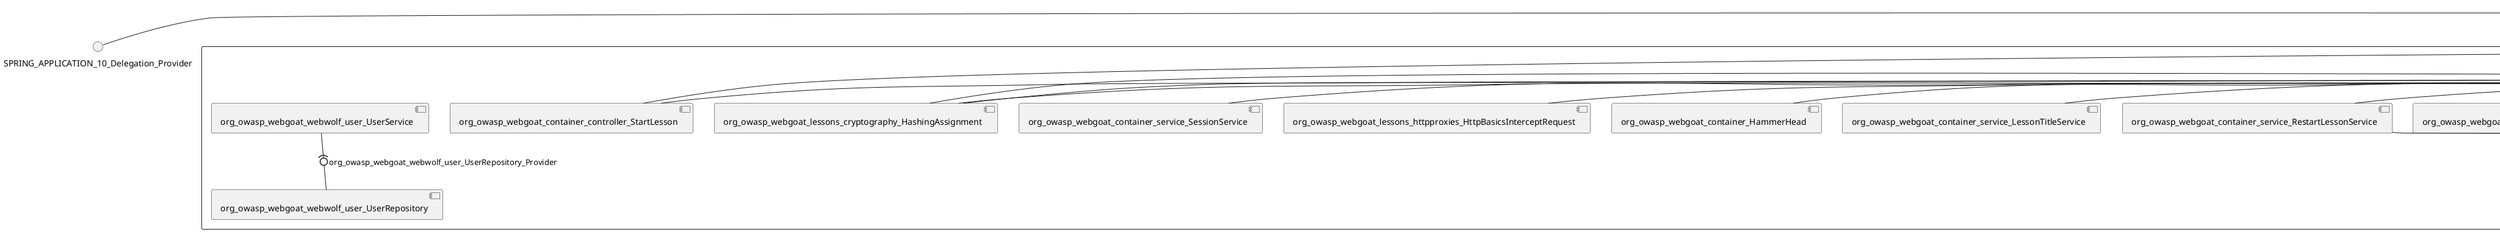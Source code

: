 @startuml
skinparam fixCircleLabelOverlapping true
skinparam componentStyle uml2
() SPRING_APPLICATION_10_Delegation_Provider
() SPRING_APPLICATION_11_Delegation_Provider
() SPRING_APPLICATION_12_Delegation_Provider
() SPRING_APPLICATION_13_Delegation_Provider
() SPRING_APPLICATION_14_Delegation_Provider
() SPRING_APPLICATION_15_Delegation_Provider
() SPRING_APPLICATION_16_Delegation_Provider
() SPRING_APPLICATION_2_Delegation_Provider
() SPRING_APPLICATION_3_Delegation_Provider
() SPRING_APPLICATION_4_Delegation_Provider
() SPRING_APPLICATION_5_Delegation_Provider
() SPRING_APPLICATION_6_Delegation_Provider
() SPRING_APPLICATION_7_Delegation_Provider
() SPRING_APPLICATION_8_Delegation_Provider
() SPRING_APPLICATION_9_Delegation_Provider
() SPRING_APPLICATION_BypassRestrictions_FieldRestrictions_POST_Delegation_Provider
() SPRING_APPLICATION_BypassRestrictions_frontendValidation_POST_Delegation_Provider
() SPRING_APPLICATION_ChromeDevTools_dummy_POST_Delegation_Provider
() SPRING_APPLICATION_ChromeDevTools_network_POST_Delegation_Provider
() SPRING_APPLICATION_CrossSiteScriptingStored_stored_xss_POST_Delegation_Provider
() SPRING_APPLICATION_CrossSiteScriptingStored_stored_xss_follow_up_POST_Delegation_Provider
() SPRING_APPLICATION_CrossSiteScripting_attack1_POST_Delegation_Provider
() SPRING_APPLICATION_CrossSiteScripting_attack3_POST_Delegation_Provider
() SPRING_APPLICATION_CrossSiteScripting_attack4_POST_Delegation_Provider
() SPRING_APPLICATION_CrossSiteScripting_attack5a_GET_Delegation_Provider
() SPRING_APPLICATION_CrossSiteScripting_attack6a_POST_Delegation_Provider
() SPRING_APPLICATION_CrossSiteScripting_dom_follow_up_POST_Delegation_Provider
() SPRING_APPLICATION_CrossSiteScripting_phone_home_xss_POST_Delegation_Provider
() SPRING_APPLICATION_CrossSiteScripting_quiz_GET_POST_Delegation_Provider
() SPRING_APPLICATION_Delegation_Provider
() SPRING_APPLICATION_GET_10_Delegation_Provider
() SPRING_APPLICATION_GET_11_Delegation_Provider
() SPRING_APPLICATION_GET_2_Delegation_Provider
() SPRING_APPLICATION_GET_3_Delegation_Provider
() SPRING_APPLICATION_GET_4_Delegation_Provider
() SPRING_APPLICATION_GET_5_Delegation_Provider
() SPRING_APPLICATION_GET_6_Delegation_Provider
() SPRING_APPLICATION_GET_7_Delegation_Provider
() SPRING_APPLICATION_GET_8_Delegation_Provider
() SPRING_APPLICATION_GET_9_Delegation_Provider
() SPRING_APPLICATION_GET_Delegation_Provider
() SPRING_APPLICATION_HtmlTampering_task_POST_Delegation_Provider
() SPRING_APPLICATION_HttpBasics_attack1_POST_Delegation_Provider
() SPRING_APPLICATION_HttpBasics_attack2_POST_Delegation_Provider
() SPRING_APPLICATION_IDOR_diff_attributes_POST_Delegation_Provider
() SPRING_APPLICATION_IDOR_login_POST_Delegation_Provider
() SPRING_APPLICATION_IDOR_profile_alt_path_POST_Delegation_Provider
() SPRING_APPLICATION_InsecureDeserialization_task_POST_Delegation_Provider
() SPRING_APPLICATION_InsecureLogin_Delegation_Provider
() SPRING_APPLICATION_JWT_decode_POST_Delegation_Provider
() SPRING_APPLICATION_JWT_jku_Delegation_Provider
() SPRING_APPLICATION_JWT_kid_Delegation_Provider
() SPRING_APPLICATION_JWT_quiz_GET_POST_Delegation_Provider
() SPRING_APPLICATION_JWT_refresh_Delegation_Provider
() SPRING_APPLICATION_JWT_secret_POST_Delegation_Provider
() SPRING_APPLICATION_JWT_votings_Delegation_Provider
() SPRING_APPLICATION_LogSpoofing_log_bleeding_POST_Delegation_Provider
() SPRING_APPLICATION_LogSpoofing_log_spoofing_POST_Delegation_Provider
() SPRING_APPLICATION_POST_10_Delegation_Provider
() SPRING_APPLICATION_POST_11_Delegation_Provider
() SPRING_APPLICATION_POST_12_Delegation_Provider
() SPRING_APPLICATION_POST_13_Delegation_Provider
() SPRING_APPLICATION_POST_14_Delegation_Provider
() SPRING_APPLICATION_POST_15_Delegation_Provider
() SPRING_APPLICATION_POST_16_Delegation_Provider
() SPRING_APPLICATION_POST_17_Delegation_Provider
() SPRING_APPLICATION_POST_18_Delegation_Provider
() SPRING_APPLICATION_POST_2_Delegation_Provider
() SPRING_APPLICATION_POST_3_Delegation_Provider
() SPRING_APPLICATION_POST_4_Delegation_Provider
() SPRING_APPLICATION_POST_5_Delegation_Provider
() SPRING_APPLICATION_POST_6_Delegation_Provider
() SPRING_APPLICATION_POST_7_Delegation_Provider
() SPRING_APPLICATION_POST_8_Delegation_Provider
() SPRING_APPLICATION_POST_9_Delegation_Provider
() SPRING_APPLICATION_POST_Delegation_Provider
() SPRING_APPLICATION_PUT_Delegation_Provider
() SPRING_APPLICATION_PasswordReset_ForgotPassword_create_password_reset_link_POST_Delegation_Provider
() SPRING_APPLICATION_PasswordReset_SecurityQuestions_POST_Delegation_Provider
() SPRING_APPLICATION_PasswordReset_reset_Delegation_Provider
() SPRING_APPLICATION_PasswordReset_simple_mail_reset_POST_Delegation_Provider
() SPRING_APPLICATION_PathTraversal_profile_picture_GET_Delegation_Provider
() SPRING_APPLICATION_PathTraversal_profile_picture_fix_GET_Delegation_Provider
() SPRING_APPLICATION_PathTraversal_profile_upload_POST_Delegation_Provider
() SPRING_APPLICATION_PathTraversal_profile_upload_fix_POST_Delegation_Provider
() SPRING_APPLICATION_PathTraversal_profile_upload_remove_user_input_POST_Delegation_Provider
() SPRING_APPLICATION_PathTraversal_random_POST_Delegation_Provider
() SPRING_APPLICATION_PathTraversal_random_picture_GET_Delegation_Provider
() SPRING_APPLICATION_PathTraversal_zip_slip_Delegation_Provider
() SPRING_APPLICATION_SSRF_task1_POST_Delegation_Provider
() SPRING_APPLICATION_SSRF_task2_POST_Delegation_Provider
() SPRING_APPLICATION_SecurePasswords_assignment_POST_Delegation_Provider
() SPRING_APPLICATION_SqlInjectionAdvanced_attack6a_POST_Delegation_Provider
() SPRING_APPLICATION_SqlInjectionAdvanced_attack6b_POST_Delegation_Provider
() SPRING_APPLICATION_SqlInjectionAdvanced_challenge_Login_POST_Delegation_Provider
() SPRING_APPLICATION_SqlInjectionAdvanced_challenge_PUT_Delegation_Provider
() SPRING_APPLICATION_SqlInjectionAdvanced_quiz_GET_POST_Delegation_Provider
() SPRING_APPLICATION_SqlInjectionMitigations_attack10a_POST_Delegation_Provider
() SPRING_APPLICATION_SqlInjectionMitigations_attack10b_POST_Delegation_Provider
() SPRING_APPLICATION_SqlInjectionMitigations_attack12a_POST_Delegation_Provider
() SPRING_APPLICATION_SqlInjectionMitigations_servers_GET_Delegation_Provider
() SPRING_APPLICATION_SqlInjection_assignment5a_POST_Delegation_Provider
() SPRING_APPLICATION_SqlInjection_assignment5b_POST_Delegation_Provider
() SPRING_APPLICATION_SqlInjection_attack10_POST_Delegation_Provider
() SPRING_APPLICATION_SqlInjection_attack2_POST_Delegation_Provider
() SPRING_APPLICATION_SqlInjection_attack3_POST_Delegation_Provider
() SPRING_APPLICATION_SqlInjection_attack4_POST_Delegation_Provider
() SPRING_APPLICATION_SqlInjection_attack5_POST_Delegation_Provider
() SPRING_APPLICATION_SqlInjection_attack8_POST_Delegation_Provider
() SPRING_APPLICATION_SqlInjection_attack9_POST_Delegation_Provider
() SPRING_APPLICATION_SqlOnlyInputValidationOnKeywords_attack_POST_Delegation_Provider
() SPRING_APPLICATION_SqlOnlyInputValidation_attack_POST_Delegation_Provider
() SPRING_APPLICATION_VulnerableComponents_attack1_POST_Delegation_Provider
() SPRING_APPLICATION_WebWolf_GET_Delegation_Provider
() SPRING_APPLICATION_WebWolf_landing_Delegation_Provider
() SPRING_APPLICATION_WebWolf_mail_Delegation_Provider
() SPRING_APPLICATION_challenge_1_POST_Delegation_Provider
() SPRING_APPLICATION_challenge_5_POST_Delegation_Provider
() SPRING_APPLICATION_challenge_7_Delegation_Provider
() SPRING_APPLICATION_challenge_8_Delegation_Provider
() SPRING_APPLICATION_challenge_logo_Delegation_Provider
() SPRING_APPLICATION_cia_quiz_GET_POST_Delegation_Provider
() SPRING_APPLICATION_clientSideFiltering_attack1_POST_Delegation_Provider
() SPRING_APPLICATION_clientSideFiltering_challenge_store_coupons_GET_Delegation_Provider
() SPRING_APPLICATION_clientSideFiltering_getItForFree_POST_Delegation_Provider
() SPRING_APPLICATION_clientSideFiltering_salaries_GET_Delegation_Provider
() SPRING_APPLICATION_crypto_encoding_basic_auth_POST_Delegation_Provider
() SPRING_APPLICATION_crypto_encoding_xor_POST_Delegation_Provider
() SPRING_APPLICATION_crypto_hashing_POST_Delegation_Provider
() SPRING_APPLICATION_crypto_secure_defaults_POST_Delegation_Provider
() SPRING_APPLICATION_crypto_signing_verify_POST_Delegation_Provider
() SPRING_APPLICATION_csrf_feedback_message_POST_Delegation_Provider
() SPRING_APPLICATION_csrf_review_POST_Delegation_Provider
() SPRING_APPLICATION_files_GET_Delegation_Provider
() SPRING_APPLICATION_fileupload_POST_Delegation_Provider
() SPRING_APPLICATION_jwt_Delegation_Provider
() SPRING_APPLICATION_landing_Delegation_Provider
() SPRING_APPLICATION_lesson_template_Delegation_Provider
() SPRING_APPLICATION_login_oauth_mvc_GET_Delegation_Provider
() SPRING_APPLICATION_mail_DELETE_GET_POST_Delegation_Provider
() SPRING_APPLICATION_register_mvc_POST_Delegation_Provider
() SPRING_APPLICATION_registration_GET_Delegation_Provider
() SPRING_APPLICATION_requests_GET_Delegation_Provider
() SPRING_APPLICATION_scoreboard_data_GET_Delegation_Provider
() SPRING_APPLICATION_server_directory_GET_Delegation_Provider
() SPRING_APPLICATION_service_debug_labels_mvc_Delegation_Provider
() SPRING_APPLICATION_service_lessonoverview_mvc_Delegation_Provider
() SPRING_APPLICATION_xxe_comments_GET_Delegation_Provider
rectangle System {
[org_owasp_webgoat_container_HammerHead] [[webgoat-webgoat.repository#_YpWxtUcJEe-5eqw6ryyF_A]]
[org_owasp_webgoat_container_WebWolfRedirect] [[webgoat-webgoat.repository#_YpWxtUcJEe-5eqw6ryyF_A]]
[org_owasp_webgoat_container_controller_StartLesson] [[webgoat-webgoat.repository#_YpWxtUcJEe-5eqw6ryyF_A]]
[org_owasp_webgoat_container_controller_Welcome] [[webgoat-webgoat.repository#_YpWxtUcJEe-5eqw6ryyF_A]]
[org_owasp_webgoat_container_i18n_PluginMessages_Provider] [[webgoat-webgoat.repository#_YpWxtUcJEe-5eqw6ryyF_A]]
[org_owasp_webgoat_container_report_ReportCardController] [[webgoat-webgoat.repository#_YpWxtUcJEe-5eqw6ryyF_A]]
[org_owasp_webgoat_container_service_EnvironmentService] [[webgoat-webgoat.repository#_YpWxtUcJEe-5eqw6ryyF_A]]
[org_owasp_webgoat_container_service_HintService] [[webgoat-webgoat.repository#_YpWxtUcJEe-5eqw6ryyF_A]]
[org_owasp_webgoat_container_service_LabelDebugService] [[webgoat-webgoat.repository#_YpWxtUcJEe-5eqw6ryyF_A]]
[org_owasp_webgoat_container_service_LabelService] [[webgoat-webgoat.repository#_YpWxtUcJEe-5eqw6ryyF_A]]
[org_owasp_webgoat_container_service_LessonInfoService] [[webgoat-webgoat.repository#_YpWxtUcJEe-5eqw6ryyF_A]]
[org_owasp_webgoat_container_service_LessonMenuService] [[webgoat-webgoat.repository#_YpWxtUcJEe-5eqw6ryyF_A]]
[org_owasp_webgoat_container_service_LessonProgressService] [[webgoat-webgoat.repository#_YpWxtUcJEe-5eqw6ryyF_A]]
[org_owasp_webgoat_container_service_LessonTitleService] [[webgoat-webgoat.repository#_YpWxtUcJEe-5eqw6ryyF_A]]
[org_owasp_webgoat_container_service_RestartLessonService] [[webgoat-webgoat.repository#_YpWxtUcJEe-5eqw6ryyF_A]]
[org_owasp_webgoat_container_service_SessionService] [[webgoat-webgoat.repository#_YpWxtUcJEe-5eqw6ryyF_A]]
[org_owasp_webgoat_container_session_UserSessionData_Provider] [[webgoat-webgoat.repository#_YpWxtUcJEe-5eqw6ryyF_A]]
[org_owasp_webgoat_container_session_WebSession_Provider] [[webgoat-webgoat.repository#_YpWxtUcJEe-5eqw6ryyF_A]]
[org_owasp_webgoat_container_users_RegistrationController] [[webgoat-webgoat.repository#_YpWxtUcJEe-5eqw6ryyF_A]]
[org_owasp_webgoat_container_users_Scoreboard] [[webgoat-webgoat.repository#_YpWxtUcJEe-5eqw6ryyF_A]]
[org_owasp_webgoat_container_users_UserProgressRepository] [[webgoat-webgoat.repository#_YpWxtUcJEe-5eqw6ryyF_A]]
[org_owasp_webgoat_container_users_UserRepository] [[webgoat-webgoat.repository#_YpWxtUcJEe-5eqw6ryyF_A]]
[org_owasp_webgoat_container_users_UserService] [[webgoat-webgoat.repository#_YpWxtUcJEe-5eqw6ryyF_A]]
[org_owasp_webgoat_lessons_authbypass_VerifyAccount] [[webgoat-webgoat.repository#_YpWxtUcJEe-5eqw6ryyF_A]]
[org_owasp_webgoat_lessons_bypassrestrictions_BypassRestrictionsFieldRestrictions] [[webgoat-webgoat.repository#_YpWxtUcJEe-5eqw6ryyF_A]]
[org_owasp_webgoat_lessons_bypassrestrictions_BypassRestrictionsFrontendValidation] [[webgoat-webgoat.repository#_YpWxtUcJEe-5eqw6ryyF_A]]
[org_owasp_webgoat_lessons_challenges_FlagController] [[webgoat-webgoat.repository#_YpWxtUcJEe-5eqw6ryyF_A]]
[org_owasp_webgoat_lessons_challenges_challenge1_Assignment1] [[webgoat-webgoat.repository#_YpWxtUcJEe-5eqw6ryyF_A]]
[org_owasp_webgoat_lessons_challenges_challenge1_ImageServlet] [[webgoat-webgoat.repository#_YpWxtUcJEe-5eqw6ryyF_A]]
[org_owasp_webgoat_lessons_challenges_challenge5_Assignment5] [[webgoat-webgoat.repository#_YpWxtUcJEe-5eqw6ryyF_A]]
[org_owasp_webgoat_lessons_challenges_challenge7_Assignment7] [[webgoat-webgoat.repository#_YpWxtUcJEe-5eqw6ryyF_A]]
[org_owasp_webgoat_lessons_challenges_challenge8_Assignment8] [[webgoat-webgoat.repository#_YpWxtUcJEe-5eqw6ryyF_A]]
[org_owasp_webgoat_lessons_chromedevtools_NetworkDummy] [[webgoat-webgoat.repository#_YpWxtUcJEe-5eqw6ryyF_A]]
[org_owasp_webgoat_lessons_chromedevtools_NetworkLesson] [[webgoat-webgoat.repository#_YpWxtUcJEe-5eqw6ryyF_A]]
[org_owasp_webgoat_lessons_cia_CIAQuiz] [[webgoat-webgoat.repository#_YpWxtUcJEe-5eqw6ryyF_A]]
[org_owasp_webgoat_lessons_clientsidefiltering_ClientSideFilteringAssignment] [[webgoat-webgoat.repository#_YpWxtUcJEe-5eqw6ryyF_A]]
[org_owasp_webgoat_lessons_clientsidefiltering_ClientSideFilteringFreeAssignment] [[webgoat-webgoat.repository#_YpWxtUcJEe-5eqw6ryyF_A]]
[org_owasp_webgoat_lessons_clientsidefiltering_Salaries] [[webgoat-webgoat.repository#_YpWxtUcJEe-5eqw6ryyF_A]]
[org_owasp_webgoat_lessons_clientsidefiltering_ShopEndpoint] [[webgoat-webgoat.repository#_YpWxtUcJEe-5eqw6ryyF_A]]
[org_owasp_webgoat_lessons_cryptography_EncodingAssignment] [[webgoat-webgoat.repository#_YpWxtUcJEe-5eqw6ryyF_A]]
[org_owasp_webgoat_lessons_cryptography_HashingAssignment] [[webgoat-webgoat.repository#_YpWxtUcJEe-5eqw6ryyF_A]]
[org_owasp_webgoat_lessons_cryptography_SecureDefaultsAssignment] [[webgoat-webgoat.repository#_YpWxtUcJEe-5eqw6ryyF_A]]
[org_owasp_webgoat_lessons_cryptography_SigningAssignment] [[webgoat-webgoat.repository#_YpWxtUcJEe-5eqw6ryyF_A]]
[org_owasp_webgoat_lessons_cryptography_XOREncodingAssignment] [[webgoat-webgoat.repository#_YpWxtUcJEe-5eqw6ryyF_A]]
[org_owasp_webgoat_lessons_csrf_CSRFConfirmFlag1] [[webgoat-webgoat.repository#_YpWxtUcJEe-5eqw6ryyF_A]]
[org_owasp_webgoat_lessons_csrf_CSRFFeedback] [[webgoat-webgoat.repository#_YpWxtUcJEe-5eqw6ryyF_A]]
[org_owasp_webgoat_lessons_csrf_CSRFGetFlag] [[webgoat-webgoat.repository#_YpWxtUcJEe-5eqw6ryyF_A]]
[org_owasp_webgoat_lessons_csrf_CSRFLogin] [[webgoat-webgoat.repository#_YpWxtUcJEe-5eqw6ryyF_A]]
[org_owasp_webgoat_lessons_csrf_ForgedReviews] [[webgoat-webgoat.repository#_YpWxtUcJEe-5eqw6ryyF_A]]
[org_owasp_webgoat_lessons_csrf_ObjectMapper_Provider] [[webgoat-webgoat.repository#_YpWxtUcJEe-5eqw6ryyF_A]]
[org_owasp_webgoat_lessons_deserialization_InsecureDeserializationTask] [[webgoat-webgoat.repository#_YpWxtUcJEe-5eqw6ryyF_A]]
[org_owasp_webgoat_lessons_hijacksession_HijackSessionAssignment] [[webgoat-webgoat.repository#_YpWxtUcJEe-5eqw6ryyF_A]]
[org_owasp_webgoat_lessons_hijacksession_cas_HijackSessionAuthenticationProvider] [[webgoat-webgoat.repository#_YpWxtUcJEe-5eqw6ryyF_A]]
[org_owasp_webgoat_lessons_htmltampering_HtmlTamperingTask] [[webgoat-webgoat.repository#_YpWxtUcJEe-5eqw6ryyF_A]]
[org_owasp_webgoat_lessons_httpbasics_HttpBasicsLesson] [[webgoat-webgoat.repository#_YpWxtUcJEe-5eqw6ryyF_A]]
[org_owasp_webgoat_lessons_httpbasics_HttpBasicsQuiz] [[webgoat-webgoat.repository#_YpWxtUcJEe-5eqw6ryyF_A]]
[org_owasp_webgoat_lessons_httpproxies_HttpBasicsInterceptRequest] [[webgoat-webgoat.repository#_YpWxtUcJEe-5eqw6ryyF_A]]
[org_owasp_webgoat_lessons_idor_IDORDiffAttributes] [[webgoat-webgoat.repository#_YpWxtUcJEe-5eqw6ryyF_A]]
[org_owasp_webgoat_lessons_idor_IDOREditOtherProfile] [[webgoat-webgoat.repository#_YpWxtUcJEe-5eqw6ryyF_A]]
[org_owasp_webgoat_lessons_idor_IDORLogin] [[webgoat-webgoat.repository#_YpWxtUcJEe-5eqw6ryyF_A]]
[org_owasp_webgoat_lessons_idor_IDORViewOtherProfile] [[webgoat-webgoat.repository#_YpWxtUcJEe-5eqw6ryyF_A]]
[org_owasp_webgoat_lessons_idor_IDORViewOwnProfile] [[webgoat-webgoat.repository#_YpWxtUcJEe-5eqw6ryyF_A]]
[org_owasp_webgoat_lessons_idor_IDORViewOwnProfileAltUrl] [[webgoat-webgoat.repository#_YpWxtUcJEe-5eqw6ryyF_A]]
[org_owasp_webgoat_lessons_insecurelogin_InsecureLoginTask] [[webgoat-webgoat.repository#_YpWxtUcJEe-5eqw6ryyF_A]]
[org_owasp_webgoat_lessons_jwt_JWTDecodeEndpoint] [[webgoat-webgoat.repository#_YpWxtUcJEe-5eqw6ryyF_A]]
[org_owasp_webgoat_lessons_jwt_JWTQuiz] [[webgoat-webgoat.repository#_YpWxtUcJEe-5eqw6ryyF_A]]
[org_owasp_webgoat_lessons_jwt_JWTRefreshEndpoint] [[webgoat-webgoat.repository#_YpWxtUcJEe-5eqw6ryyF_A]]
[org_owasp_webgoat_lessons_jwt_JWTSecretKeyEndpoint] [[webgoat-webgoat.repository#_YpWxtUcJEe-5eqw6ryyF_A]]
[org_owasp_webgoat_lessons_jwt_JWTVotesEndpoint] [[webgoat-webgoat.repository#_YpWxtUcJEe-5eqw6ryyF_A]]
[org_owasp_webgoat_lessons_jwt_claimmisuse_JWTHeaderJKUEndpoint] [[webgoat-webgoat.repository#_YpWxtUcJEe-5eqw6ryyF_A]]
[org_owasp_webgoat_lessons_jwt_claimmisuse_JWTHeaderKIDEndpoint] [[webgoat-webgoat.repository#_YpWxtUcJEe-5eqw6ryyF_A]]
[org_owasp_webgoat_lessons_lessontemplate_SampleAttack] [[webgoat-webgoat.repository#_YpWxtUcJEe-5eqw6ryyF_A]]
[org_owasp_webgoat_lessons_logging_LogBleedingTask] [[webgoat-webgoat.repository#_YpWxtUcJEe-5eqw6ryyF_A]]
[org_owasp_webgoat_lessons_logging_LogSpoofingTask] [[webgoat-webgoat.repository#_YpWxtUcJEe-5eqw6ryyF_A]]
[org_owasp_webgoat_lessons_missingac_MissingFunctionACHiddenMenus] [[webgoat-webgoat.repository#_YpWxtUcJEe-5eqw6ryyF_A]]
[org_owasp_webgoat_lessons_missingac_MissingFunctionACUsers] [[webgoat-webgoat.repository#_YpWxtUcJEe-5eqw6ryyF_A]]
[org_owasp_webgoat_lessons_missingac_MissingFunctionACYourHash] [[webgoat-webgoat.repository#_YpWxtUcJEe-5eqw6ryyF_A]]
[org_owasp_webgoat_lessons_missingac_MissingFunctionACYourHashAdmin] [[webgoat-webgoat.repository#_YpWxtUcJEe-5eqw6ryyF_A]]
[org_owasp_webgoat_lessons_passwordreset_QuestionsAssignment] [[webgoat-webgoat.repository#_YpWxtUcJEe-5eqw6ryyF_A]]
[org_owasp_webgoat_lessons_passwordreset_ResetLinkAssignment] [[webgoat-webgoat.repository#_YpWxtUcJEe-5eqw6ryyF_A]]
[org_owasp_webgoat_lessons_passwordreset_ResetLinkAssignmentForgotPassword] [[webgoat-webgoat.repository#_YpWxtUcJEe-5eqw6ryyF_A]]
[org_owasp_webgoat_lessons_passwordreset_SecurityQuestionAssignment] [[webgoat-webgoat.repository#_YpWxtUcJEe-5eqw6ryyF_A]]
[org_owasp_webgoat_lessons_passwordreset_SimpleMailAssignment] [[webgoat-webgoat.repository#_YpWxtUcJEe-5eqw6ryyF_A]]
[org_owasp_webgoat_lessons_passwordreset_TriedQuestions] [[webgoat-webgoat.repository#_YpWxtUcJEe-5eqw6ryyF_A]]
[org_owasp_webgoat_lessons_pathtraversal_ProfileUpload] [[webgoat-webgoat.repository#_YpWxtUcJEe-5eqw6ryyF_A]]
[org_owasp_webgoat_lessons_pathtraversal_ProfileUploadFix] [[webgoat-webgoat.repository#_YpWxtUcJEe-5eqw6ryyF_A]]
[org_owasp_webgoat_lessons_pathtraversal_ProfileUploadRemoveUserInput] [[webgoat-webgoat.repository#_YpWxtUcJEe-5eqw6ryyF_A]]
[org_owasp_webgoat_lessons_pathtraversal_ProfileUploadRetrieval] [[webgoat-webgoat.repository#_YpWxtUcJEe-5eqw6ryyF_A]]
[org_owasp_webgoat_lessons_pathtraversal_ProfileZipSlip] [[webgoat-webgoat.repository#_YpWxtUcJEe-5eqw6ryyF_A]]
[org_owasp_webgoat_lessons_securepasswords_SecurePasswordsAssignment] [[webgoat-webgoat.repository#_YpWxtUcJEe-5eqw6ryyF_A]]
[org_owasp_webgoat_lessons_spoofcookie_SpoofCookieAssignment] [[webgoat-webgoat.repository#_YpWxtUcJEe-5eqw6ryyF_A]]
[org_owasp_webgoat_lessons_sqlinjection_advanced_SqlInjectionChallenge] [[webgoat-webgoat.repository#_YpWxtUcJEe-5eqw6ryyF_A]]
[org_owasp_webgoat_lessons_sqlinjection_advanced_SqlInjectionChallengeLogin] [[webgoat-webgoat.repository#_YpWxtUcJEe-5eqw6ryyF_A]]
[org_owasp_webgoat_lessons_sqlinjection_advanced_SqlInjectionLesson6a] [[webgoat-webgoat.repository#_YpWxtUcJEe-5eqw6ryyF_A]]
[org_owasp_webgoat_lessons_sqlinjection_advanced_SqlInjectionLesson6b] [[webgoat-webgoat.repository#_YpWxtUcJEe-5eqw6ryyF_A]]
[org_owasp_webgoat_lessons_sqlinjection_advanced_SqlInjectionQuiz] [[webgoat-webgoat.repository#_YpWxtUcJEe-5eqw6ryyF_A]]
[org_owasp_webgoat_lessons_sqlinjection_introduction_SqlInjectionLesson10] [[webgoat-webgoat.repository#_YpWxtUcJEe-5eqw6ryyF_A]]
[org_owasp_webgoat_lessons_sqlinjection_introduction_SqlInjectionLesson2] [[webgoat-webgoat.repository#_YpWxtUcJEe-5eqw6ryyF_A]]
[org_owasp_webgoat_lessons_sqlinjection_introduction_SqlInjectionLesson3] [[webgoat-webgoat.repository#_YpWxtUcJEe-5eqw6ryyF_A]]
[org_owasp_webgoat_lessons_sqlinjection_introduction_SqlInjectionLesson4] [[webgoat-webgoat.repository#_YpWxtUcJEe-5eqw6ryyF_A]]
[org_owasp_webgoat_lessons_sqlinjection_introduction_SqlInjectionLesson5] [[webgoat-webgoat.repository#_YpWxtUcJEe-5eqw6ryyF_A]]
[org_owasp_webgoat_lessons_sqlinjection_introduction_SqlInjectionLesson5a] [[webgoat-webgoat.repository#_YpWxtUcJEe-5eqw6ryyF_A]]
[org_owasp_webgoat_lessons_sqlinjection_introduction_SqlInjectionLesson5b] [[webgoat-webgoat.repository#_YpWxtUcJEe-5eqw6ryyF_A]]
[org_owasp_webgoat_lessons_sqlinjection_introduction_SqlInjectionLesson8] [[webgoat-webgoat.repository#_YpWxtUcJEe-5eqw6ryyF_A]]
[org_owasp_webgoat_lessons_sqlinjection_introduction_SqlInjectionLesson9] [[webgoat-webgoat.repository#_YpWxtUcJEe-5eqw6ryyF_A]]
[org_owasp_webgoat_lessons_sqlinjection_mitigation_Servers] [[webgoat-webgoat.repository#_YpWxtUcJEe-5eqw6ryyF_A]]
[org_owasp_webgoat_lessons_sqlinjection_mitigation_SqlInjectionLesson10a] [[webgoat-webgoat.repository#_YpWxtUcJEe-5eqw6ryyF_A]]
[org_owasp_webgoat_lessons_sqlinjection_mitigation_SqlInjectionLesson10b] [[webgoat-webgoat.repository#_YpWxtUcJEe-5eqw6ryyF_A]]
[org_owasp_webgoat_lessons_sqlinjection_mitigation_SqlInjectionLesson13] [[webgoat-webgoat.repository#_YpWxtUcJEe-5eqw6ryyF_A]]
[org_owasp_webgoat_lessons_sqlinjection_mitigation_SqlOnlyInputValidation] [[webgoat-webgoat.repository#_YpWxtUcJEe-5eqw6ryyF_A]]
[org_owasp_webgoat_lessons_sqlinjection_mitigation_SqlOnlyInputValidationOnKeywords] [[webgoat-webgoat.repository#_YpWxtUcJEe-5eqw6ryyF_A]]
[org_owasp_webgoat_lessons_ssrf_SSRFTask1] [[webgoat-webgoat.repository#_YpWxtUcJEe-5eqw6ryyF_A]]
[org_owasp_webgoat_lessons_ssrf_SSRFTask2] [[webgoat-webgoat.repository#_YpWxtUcJEe-5eqw6ryyF_A]]
[org_owasp_webgoat_lessons_vulnerablecomponents_VulnerableComponentsLesson] [[webgoat-webgoat.repository#_YpWxtUcJEe-5eqw6ryyF_A]]
[org_owasp_webgoat_lessons_webwolfintroduction_LandingAssignment] [[webgoat-webgoat.repository#_YpWxtUcJEe-5eqw6ryyF_A]]
[org_owasp_webgoat_lessons_webwolfintroduction_MailAssignment] [[webgoat-webgoat.repository#_YpWxtUcJEe-5eqw6ryyF_A]]
[org_owasp_webgoat_lessons_xss_CrossSiteScriptingLesson1] [[webgoat-webgoat.repository#_YpWxtUcJEe-5eqw6ryyF_A]]
[org_owasp_webgoat_lessons_xss_CrossSiteScriptingLesson3] [[webgoat-webgoat.repository#_YpWxtUcJEe-5eqw6ryyF_A]]
[org_owasp_webgoat_lessons_xss_CrossSiteScriptingLesson4] [[webgoat-webgoat.repository#_YpWxtUcJEe-5eqw6ryyF_A]]
[org_owasp_webgoat_lessons_xss_CrossSiteScriptingLesson5a] [[webgoat-webgoat.repository#_YpWxtUcJEe-5eqw6ryyF_A]]
[org_owasp_webgoat_lessons_xss_CrossSiteScriptingLesson6a] [[webgoat-webgoat.repository#_YpWxtUcJEe-5eqw6ryyF_A]]
[org_owasp_webgoat_lessons_xss_CrossSiteScriptingQuiz] [[webgoat-webgoat.repository#_YpWxtUcJEe-5eqw6ryyF_A]]
[org_owasp_webgoat_lessons_xss_DOMCrossSiteScripting] [[webgoat-webgoat.repository#_YpWxtUcJEe-5eqw6ryyF_A]]
[org_owasp_webgoat_lessons_xss_DOMCrossSiteScriptingVerifier] [[webgoat-webgoat.repository#_YpWxtUcJEe-5eqw6ryyF_A]]
[org_owasp_webgoat_lessons_xss_stored_StoredCrossSiteScriptingVerifier] [[webgoat-webgoat.repository#_YpWxtUcJEe-5eqw6ryyF_A]]
[org_owasp_webgoat_lessons_xss_stored_StoredXssComments] [[webgoat-webgoat.repository#_YpWxtUcJEe-5eqw6ryyF_A]]
[org_owasp_webgoat_lessons_xxe_BlindSendFileAssignment] [[webgoat-webgoat.repository#_YpWxtUcJEe-5eqw6ryyF_A]]
[org_owasp_webgoat_lessons_xxe_CommentsCache] [[webgoat-webgoat.repository#_YpWxtUcJEe-5eqw6ryyF_A]]
[org_owasp_webgoat_lessons_xxe_CommentsEndpoint] [[webgoat-webgoat.repository#_YpWxtUcJEe-5eqw6ryyF_A]]
[org_owasp_webgoat_lessons_xxe_ContentTypeAssignment] [[webgoat-webgoat.repository#_YpWxtUcJEe-5eqw6ryyF_A]]
[org_owasp_webgoat_lessons_xxe_SimpleXXE] [[webgoat-webgoat.repository#_YpWxtUcJEe-5eqw6ryyF_A]]
[org_owasp_webgoat_webwolf_FileServer] [[webgoat-webgoat.repository#_YpWxtUcJEe-5eqw6ryyF_A]]
[org_owasp_webgoat_webwolf_jwt_JWTController] [[webgoat-webgoat.repository#_YpWxtUcJEe-5eqw6ryyF_A]]
[org_owasp_webgoat_webwolf_mailbox_MailboxController] [[webgoat-webgoat.repository#_YpWxtUcJEe-5eqw6ryyF_A]]
[org_owasp_webgoat_webwolf_mailbox_MailboxRepository] [[webgoat-webgoat.repository#_YpWxtUcJEe-5eqw6ryyF_A]]
[org_owasp_webgoat_webwolf_requests_LandingPage] [[webgoat-webgoat.repository#_YpWxtUcJEe-5eqw6ryyF_A]]
[org_owasp_webgoat_webwolf_requests_Requests] [[webgoat-webgoat.repository#_YpWxtUcJEe-5eqw6ryyF_A]]
[org_owasp_webgoat_webwolf_user_UserRepository] [[webgoat-webgoat.repository#_YpWxtUcJEe-5eqw6ryyF_A]]
[org_owasp_webgoat_webwolf_user_UserService] [[webgoat-webgoat.repository#_YpWxtUcJEe-5eqw6ryyF_A]]
port SPRING_APPLICATION_10_Provider
SPRING_APPLICATION_10_Delegation_Provider - SPRING_APPLICATION_10_Provider
SPRING_APPLICATION_10_Provider - [org_owasp_webgoat_container_controller_StartLesson]
port SPRING_APPLICATION_11_Provider
SPRING_APPLICATION_11_Delegation_Provider - SPRING_APPLICATION_11_Provider
SPRING_APPLICATION_11_Provider - [org_owasp_webgoat_webwolf_FileServer]
port SPRING_APPLICATION_12_Provider
SPRING_APPLICATION_12_Delegation_Provider - SPRING_APPLICATION_12_Provider
SPRING_APPLICATION_12_Provider - [org_owasp_webgoat_lessons_xxe_SimpleXXE]
port SPRING_APPLICATION_13_Provider
SPRING_APPLICATION_13_Delegation_Provider - SPRING_APPLICATION_13_Provider
SPRING_APPLICATION_13_Provider - [org_owasp_webgoat_lessons_cryptography_HashingAssignment]
port SPRING_APPLICATION_14_Provider
SPRING_APPLICATION_14_Delegation_Provider - SPRING_APPLICATION_14_Provider
SPRING_APPLICATION_14_Provider - [org_owasp_webgoat_lessons_cryptography_HashingAssignment]
port SPRING_APPLICATION_15_Provider
SPRING_APPLICATION_15_Delegation_Provider - SPRING_APPLICATION_15_Provider
SPRING_APPLICATION_15_Provider - [org_owasp_webgoat_lessons_jwt_JWTSecretKeyEndpoint]
port SPRING_APPLICATION_16_Provider
SPRING_APPLICATION_16_Delegation_Provider - SPRING_APPLICATION_16_Provider
SPRING_APPLICATION_16_Provider - [org_owasp_webgoat_container_service_SessionService]
port SPRING_APPLICATION_2_Provider
SPRING_APPLICATION_2_Delegation_Provider - SPRING_APPLICATION_2_Provider
SPRING_APPLICATION_2_Provider - [org_owasp_webgoat_lessons_httpproxies_HttpBasicsInterceptRequest]
port SPRING_APPLICATION_3_Provider
SPRING_APPLICATION_3_Delegation_Provider - SPRING_APPLICATION_3_Provider
SPRING_APPLICATION_3_Provider - [org_owasp_webgoat_container_HammerHead]
port SPRING_APPLICATION_4_Provider
SPRING_APPLICATION_4_Delegation_Provider - SPRING_APPLICATION_4_Provider
SPRING_APPLICATION_4_Provider - [org_owasp_webgoat_container_service_LessonTitleService]
port SPRING_APPLICATION_5_Provider
SPRING_APPLICATION_5_Delegation_Provider - SPRING_APPLICATION_5_Provider
SPRING_APPLICATION_5_Provider - [org_owasp_webgoat_container_service_LabelDebugService]
port SPRING_APPLICATION_6_Provider
SPRING_APPLICATION_6_Delegation_Provider - SPRING_APPLICATION_6_Provider
SPRING_APPLICATION_6_Provider - [org_owasp_webgoat_container_controller_StartLesson]
port SPRING_APPLICATION_7_Provider
SPRING_APPLICATION_7_Delegation_Provider - SPRING_APPLICATION_7_Provider
SPRING_APPLICATION_7_Provider - [org_owasp_webgoat_lessons_cryptography_SigningAssignment]
port SPRING_APPLICATION_8_Provider
SPRING_APPLICATION_8_Delegation_Provider - SPRING_APPLICATION_8_Provider
SPRING_APPLICATION_8_Provider - [org_owasp_webgoat_container_service_RestartLessonService]
port SPRING_APPLICATION_9_Provider
SPRING_APPLICATION_9_Delegation_Provider - SPRING_APPLICATION_9_Provider
SPRING_APPLICATION_9_Provider - [org_owasp_webgoat_container_service_LessonMenuService]
port SPRING_APPLICATION_BypassRestrictions_FieldRestrictions_POST_Provider
SPRING_APPLICATION_BypassRestrictions_FieldRestrictions_POST_Delegation_Provider - SPRING_APPLICATION_BypassRestrictions_FieldRestrictions_POST_Provider
SPRING_APPLICATION_BypassRestrictions_FieldRestrictions_POST_Provider - [org_owasp_webgoat_lessons_bypassrestrictions_BypassRestrictionsFieldRestrictions]
port SPRING_APPLICATION_BypassRestrictions_frontendValidation_POST_Provider
SPRING_APPLICATION_BypassRestrictions_frontendValidation_POST_Delegation_Provider - SPRING_APPLICATION_BypassRestrictions_frontendValidation_POST_Provider
SPRING_APPLICATION_BypassRestrictions_frontendValidation_POST_Provider - [org_owasp_webgoat_lessons_bypassrestrictions_BypassRestrictionsFrontendValidation]
port SPRING_APPLICATION_ChromeDevTools_dummy_POST_Provider
SPRING_APPLICATION_ChromeDevTools_dummy_POST_Delegation_Provider - SPRING_APPLICATION_ChromeDevTools_dummy_POST_Provider
SPRING_APPLICATION_ChromeDevTools_dummy_POST_Provider - [org_owasp_webgoat_lessons_chromedevtools_NetworkDummy]
port SPRING_APPLICATION_ChromeDevTools_network_POST_Provider
SPRING_APPLICATION_ChromeDevTools_network_POST_Delegation_Provider - SPRING_APPLICATION_ChromeDevTools_network_POST_Provider
SPRING_APPLICATION_ChromeDevTools_network_POST_Provider - [org_owasp_webgoat_lessons_chromedevtools_NetworkLesson]
port SPRING_APPLICATION_CrossSiteScriptingStored_stored_xss_POST_Provider
SPRING_APPLICATION_CrossSiteScriptingStored_stored_xss_POST_Delegation_Provider - SPRING_APPLICATION_CrossSiteScriptingStored_stored_xss_POST_Provider
SPRING_APPLICATION_CrossSiteScriptingStored_stored_xss_POST_Provider - [org_owasp_webgoat_lessons_xss_stored_StoredXssComments]
port SPRING_APPLICATION_CrossSiteScriptingStored_stored_xss_follow_up_POST_Provider
SPRING_APPLICATION_CrossSiteScriptingStored_stored_xss_follow_up_POST_Delegation_Provider - SPRING_APPLICATION_CrossSiteScriptingStored_stored_xss_follow_up_POST_Provider
SPRING_APPLICATION_CrossSiteScriptingStored_stored_xss_follow_up_POST_Provider - [org_owasp_webgoat_lessons_xss_stored_StoredCrossSiteScriptingVerifier]
port SPRING_APPLICATION_CrossSiteScripting_attack1_POST_Provider
SPRING_APPLICATION_CrossSiteScripting_attack1_POST_Delegation_Provider - SPRING_APPLICATION_CrossSiteScripting_attack1_POST_Provider
SPRING_APPLICATION_CrossSiteScripting_attack1_POST_Provider - [org_owasp_webgoat_lessons_xss_CrossSiteScriptingLesson1]
port SPRING_APPLICATION_CrossSiteScripting_attack3_POST_Provider
SPRING_APPLICATION_CrossSiteScripting_attack3_POST_Delegation_Provider - SPRING_APPLICATION_CrossSiteScripting_attack3_POST_Provider
SPRING_APPLICATION_CrossSiteScripting_attack3_POST_Provider - [org_owasp_webgoat_lessons_xss_CrossSiteScriptingLesson3]
port SPRING_APPLICATION_CrossSiteScripting_attack4_POST_Provider
SPRING_APPLICATION_CrossSiteScripting_attack4_POST_Delegation_Provider - SPRING_APPLICATION_CrossSiteScripting_attack4_POST_Provider
SPRING_APPLICATION_CrossSiteScripting_attack4_POST_Provider - [org_owasp_webgoat_lessons_xss_CrossSiteScriptingLesson4]
port SPRING_APPLICATION_CrossSiteScripting_attack5a_GET_Provider
SPRING_APPLICATION_CrossSiteScripting_attack5a_GET_Delegation_Provider - SPRING_APPLICATION_CrossSiteScripting_attack5a_GET_Provider
SPRING_APPLICATION_CrossSiteScripting_attack5a_GET_Provider - [org_owasp_webgoat_lessons_xss_CrossSiteScriptingLesson5a]
port SPRING_APPLICATION_CrossSiteScripting_attack6a_POST_Provider
SPRING_APPLICATION_CrossSiteScripting_attack6a_POST_Delegation_Provider - SPRING_APPLICATION_CrossSiteScripting_attack6a_POST_Provider
SPRING_APPLICATION_CrossSiteScripting_attack6a_POST_Provider - [org_owasp_webgoat_lessons_xss_CrossSiteScriptingLesson6a]
port SPRING_APPLICATION_CrossSiteScripting_dom_follow_up_POST_Provider
SPRING_APPLICATION_CrossSiteScripting_dom_follow_up_POST_Delegation_Provider - SPRING_APPLICATION_CrossSiteScripting_dom_follow_up_POST_Provider
SPRING_APPLICATION_CrossSiteScripting_dom_follow_up_POST_Provider - [org_owasp_webgoat_lessons_xss_DOMCrossSiteScriptingVerifier]
port SPRING_APPLICATION_CrossSiteScripting_phone_home_xss_POST_Provider
SPRING_APPLICATION_CrossSiteScripting_phone_home_xss_POST_Delegation_Provider - SPRING_APPLICATION_CrossSiteScripting_phone_home_xss_POST_Provider
SPRING_APPLICATION_CrossSiteScripting_phone_home_xss_POST_Provider - [org_owasp_webgoat_lessons_xss_DOMCrossSiteScripting]
port SPRING_APPLICATION_CrossSiteScripting_quiz_GET_POST_Provider
SPRING_APPLICATION_CrossSiteScripting_quiz_GET_POST_Delegation_Provider - SPRING_APPLICATION_CrossSiteScripting_quiz_GET_POST_Provider
SPRING_APPLICATION_CrossSiteScripting_quiz_GET_POST_Provider - [org_owasp_webgoat_lessons_xss_CrossSiteScriptingQuiz]
port SPRING_APPLICATION_Provider
SPRING_APPLICATION_Delegation_Provider - SPRING_APPLICATION_Provider
SPRING_APPLICATION_Provider - [org_owasp_webgoat_container_service_LessonInfoService]
port SPRING_APPLICATION_GET_10_Provider
SPRING_APPLICATION_GET_10_Delegation_Provider - SPRING_APPLICATION_GET_10_Provider
SPRING_APPLICATION_GET_10_Provider - [org_owasp_webgoat_container_service_LabelService]
port SPRING_APPLICATION_GET_11_Provider
SPRING_APPLICATION_GET_11_Delegation_Provider - SPRING_APPLICATION_GET_11_Provider
SPRING_APPLICATION_GET_11_Provider - [org_owasp_webgoat_lessons_idor_IDORViewOwnProfile]
port SPRING_APPLICATION_GET_2_Provider
SPRING_APPLICATION_GET_2_Delegation_Provider - SPRING_APPLICATION_GET_2_Provider
SPRING_APPLICATION_GET_2_Provider - [org_owasp_webgoat_container_service_HintService]
port SPRING_APPLICATION_GET_3_Provider
SPRING_APPLICATION_GET_3_Delegation_Provider - SPRING_APPLICATION_GET_3_Provider
SPRING_APPLICATION_GET_3_Provider - [org_owasp_webgoat_lessons_xss_stored_StoredXssComments]
port SPRING_APPLICATION_GET_4_Provider
SPRING_APPLICATION_GET_4_Delegation_Provider - SPRING_APPLICATION_GET_4_Provider
SPRING_APPLICATION_GET_4_Provider - [org_owasp_webgoat_lessons_csrf_ForgedReviews]
port SPRING_APPLICATION_GET_5_Provider
SPRING_APPLICATION_GET_5_Delegation_Provider - SPRING_APPLICATION_GET_5_Provider
SPRING_APPLICATION_GET_5_Provider - [org_owasp_webgoat_lessons_spoofcookie_SpoofCookieAssignment]
port SPRING_APPLICATION_GET_6_Provider
SPRING_APPLICATION_GET_6_Delegation_Provider - SPRING_APPLICATION_GET_6_Provider
SPRING_APPLICATION_GET_6_Provider - [org_owasp_webgoat_lessons_missingac_MissingFunctionACUsers]
port SPRING_APPLICATION_GET_7_Provider
SPRING_APPLICATION_GET_7_Delegation_Provider - SPRING_APPLICATION_GET_7_Provider
SPRING_APPLICATION_GET_7_Provider - [org_owasp_webgoat_lessons_idor_IDORViewOtherProfile]
port SPRING_APPLICATION_GET_8_Provider
SPRING_APPLICATION_GET_8_Delegation_Provider - SPRING_APPLICATION_GET_8_Provider
SPRING_APPLICATION_GET_8_Provider - [org_owasp_webgoat_lessons_cryptography_EncodingAssignment]
port SPRING_APPLICATION_GET_9_Provider
SPRING_APPLICATION_GET_9_Delegation_Provider - SPRING_APPLICATION_GET_9_Provider
SPRING_APPLICATION_GET_9_Provider - [org_owasp_webgoat_container_controller_Welcome]
port SPRING_APPLICATION_GET_Provider
SPRING_APPLICATION_GET_Delegation_Provider - SPRING_APPLICATION_GET_Provider
SPRING_APPLICATION_GET_Provider - [org_owasp_webgoat_container_report_ReportCardController]
port SPRING_APPLICATION_HtmlTampering_task_POST_Provider
SPRING_APPLICATION_HtmlTampering_task_POST_Delegation_Provider - SPRING_APPLICATION_HtmlTampering_task_POST_Provider
SPRING_APPLICATION_HtmlTampering_task_POST_Provider - [org_owasp_webgoat_lessons_htmltampering_HtmlTamperingTask]
port SPRING_APPLICATION_HttpBasics_attack1_POST_Provider
SPRING_APPLICATION_HttpBasics_attack1_POST_Delegation_Provider - SPRING_APPLICATION_HttpBasics_attack1_POST_Provider
SPRING_APPLICATION_HttpBasics_attack1_POST_Provider - [org_owasp_webgoat_lessons_httpbasics_HttpBasicsLesson]
port SPRING_APPLICATION_HttpBasics_attack2_POST_Provider
SPRING_APPLICATION_HttpBasics_attack2_POST_Delegation_Provider - SPRING_APPLICATION_HttpBasics_attack2_POST_Provider
SPRING_APPLICATION_HttpBasics_attack2_POST_Provider - [org_owasp_webgoat_lessons_httpbasics_HttpBasicsQuiz]
port SPRING_APPLICATION_IDOR_diff_attributes_POST_Provider
SPRING_APPLICATION_IDOR_diff_attributes_POST_Delegation_Provider - SPRING_APPLICATION_IDOR_diff_attributes_POST_Provider
SPRING_APPLICATION_IDOR_diff_attributes_POST_Provider - [org_owasp_webgoat_lessons_idor_IDORDiffAttributes]
port SPRING_APPLICATION_IDOR_login_POST_Provider
SPRING_APPLICATION_IDOR_login_POST_Delegation_Provider - SPRING_APPLICATION_IDOR_login_POST_Provider
SPRING_APPLICATION_IDOR_login_POST_Provider - [org_owasp_webgoat_lessons_idor_IDORLogin]
port SPRING_APPLICATION_IDOR_profile_alt_path_POST_Provider
SPRING_APPLICATION_IDOR_profile_alt_path_POST_Delegation_Provider - SPRING_APPLICATION_IDOR_profile_alt_path_POST_Provider
SPRING_APPLICATION_IDOR_profile_alt_path_POST_Provider - [org_owasp_webgoat_lessons_idor_IDORViewOwnProfileAltUrl]
port SPRING_APPLICATION_InsecureDeserialization_task_POST_Provider
SPRING_APPLICATION_InsecureDeserialization_task_POST_Delegation_Provider - SPRING_APPLICATION_InsecureDeserialization_task_POST_Provider
SPRING_APPLICATION_InsecureDeserialization_task_POST_Provider - [org_owasp_webgoat_lessons_deserialization_InsecureDeserializationTask]
port SPRING_APPLICATION_InsecureLogin_Provider
SPRING_APPLICATION_InsecureLogin_Delegation_Provider - SPRING_APPLICATION_InsecureLogin_Provider
SPRING_APPLICATION_InsecureLogin_Provider - [org_owasp_webgoat_lessons_insecurelogin_InsecureLoginTask]
port SPRING_APPLICATION_JWT_decode_POST_Provider
SPRING_APPLICATION_JWT_decode_POST_Delegation_Provider - SPRING_APPLICATION_JWT_decode_POST_Provider
SPRING_APPLICATION_JWT_decode_POST_Provider - [org_owasp_webgoat_lessons_jwt_JWTDecodeEndpoint]
port SPRING_APPLICATION_JWT_jku_Provider
SPRING_APPLICATION_JWT_jku_Delegation_Provider - SPRING_APPLICATION_JWT_jku_Provider
SPRING_APPLICATION_JWT_jku_Provider - [org_owasp_webgoat_lessons_jwt_claimmisuse_JWTHeaderJKUEndpoint]
port SPRING_APPLICATION_JWT_kid_Provider
SPRING_APPLICATION_JWT_kid_Delegation_Provider - SPRING_APPLICATION_JWT_kid_Provider
SPRING_APPLICATION_JWT_kid_Provider - [org_owasp_webgoat_lessons_jwt_claimmisuse_JWTHeaderKIDEndpoint]
port SPRING_APPLICATION_JWT_quiz_GET_POST_Provider
SPRING_APPLICATION_JWT_quiz_GET_POST_Delegation_Provider - SPRING_APPLICATION_JWT_quiz_GET_POST_Provider
SPRING_APPLICATION_JWT_quiz_GET_POST_Provider - [org_owasp_webgoat_lessons_jwt_JWTQuiz]
port SPRING_APPLICATION_JWT_refresh_Provider
SPRING_APPLICATION_JWT_refresh_Delegation_Provider - SPRING_APPLICATION_JWT_refresh_Provider
SPRING_APPLICATION_JWT_refresh_Provider - [org_owasp_webgoat_lessons_jwt_JWTRefreshEndpoint]
port SPRING_APPLICATION_JWT_secret_POST_Provider
SPRING_APPLICATION_JWT_secret_POST_Delegation_Provider - SPRING_APPLICATION_JWT_secret_POST_Provider
SPRING_APPLICATION_JWT_secret_POST_Provider - [org_owasp_webgoat_lessons_jwt_JWTSecretKeyEndpoint]
port SPRING_APPLICATION_JWT_votings_Provider
SPRING_APPLICATION_JWT_votings_Delegation_Provider - SPRING_APPLICATION_JWT_votings_Provider
SPRING_APPLICATION_JWT_votings_Provider - [org_owasp_webgoat_lessons_jwt_JWTVotesEndpoint]
port SPRING_APPLICATION_LogSpoofing_log_bleeding_POST_Provider
SPRING_APPLICATION_LogSpoofing_log_bleeding_POST_Delegation_Provider - SPRING_APPLICATION_LogSpoofing_log_bleeding_POST_Provider
SPRING_APPLICATION_LogSpoofing_log_bleeding_POST_Provider - [org_owasp_webgoat_lessons_logging_LogBleedingTask]
port SPRING_APPLICATION_LogSpoofing_log_spoofing_POST_Provider
SPRING_APPLICATION_LogSpoofing_log_spoofing_POST_Delegation_Provider - SPRING_APPLICATION_LogSpoofing_log_spoofing_POST_Provider
SPRING_APPLICATION_LogSpoofing_log_spoofing_POST_Provider - [org_owasp_webgoat_lessons_logging_LogSpoofingTask]
port SPRING_APPLICATION_POST_10_Provider
SPRING_APPLICATION_POST_10_Delegation_Provider - SPRING_APPLICATION_POST_10_Provider
SPRING_APPLICATION_POST_10_Provider - [org_owasp_webgoat_lessons_missingac_MissingFunctionACYourHashAdmin]
port SPRING_APPLICATION_POST_11_Provider
SPRING_APPLICATION_POST_11_Delegation_Provider - SPRING_APPLICATION_POST_11_Provider
SPRING_APPLICATION_POST_11_Provider - [org_owasp_webgoat_lessons_authbypass_VerifyAccount]
port SPRING_APPLICATION_POST_12_Provider
SPRING_APPLICATION_POST_12_Delegation_Provider - SPRING_APPLICATION_POST_12_Provider
SPRING_APPLICATION_POST_12_Provider - [org_owasp_webgoat_lessons_xxe_SimpleXXE]
port SPRING_APPLICATION_POST_13_Provider
SPRING_APPLICATION_POST_13_Delegation_Provider - SPRING_APPLICATION_POST_13_Provider
SPRING_APPLICATION_POST_13_Provider - [org_owasp_webgoat_lessons_hijacksession_HijackSessionAssignment]
port SPRING_APPLICATION_POST_14_Provider
SPRING_APPLICATION_POST_14_Delegation_Provider - SPRING_APPLICATION_POST_14_Provider
SPRING_APPLICATION_POST_14_Provider - [org_owasp_webgoat_lessons_csrf_CSRFLogin]
port SPRING_APPLICATION_POST_15_Provider
SPRING_APPLICATION_POST_15_Delegation_Provider - SPRING_APPLICATION_POST_15_Provider
SPRING_APPLICATION_POST_15_Provider - [org_owasp_webgoat_lessons_passwordreset_SimpleMailAssignment]
port SPRING_APPLICATION_POST_16_Provider
SPRING_APPLICATION_POST_16_Delegation_Provider - SPRING_APPLICATION_POST_16_Provider
SPRING_APPLICATION_POST_16_Provider - [org_owasp_webgoat_lessons_missingac_MissingFunctionACHiddenMenus]
port SPRING_APPLICATION_POST_17_Provider
SPRING_APPLICATION_POST_17_Delegation_Provider - SPRING_APPLICATION_POST_17_Provider
SPRING_APPLICATION_POST_17_Provider - [org_owasp_webgoat_lessons_csrf_CSRFGetFlag]
port SPRING_APPLICATION_POST_18_Provider
SPRING_APPLICATION_POST_18_Delegation_Provider - SPRING_APPLICATION_POST_18_Provider
SPRING_APPLICATION_POST_18_Provider - [org_owasp_webgoat_lessons_passwordreset_QuestionsAssignment]
port SPRING_APPLICATION_POST_2_Provider
SPRING_APPLICATION_POST_2_Delegation_Provider - SPRING_APPLICATION_POST_2_Provider
SPRING_APPLICATION_POST_2_Provider - [org_owasp_webgoat_lessons_csrf_CSRFConfirmFlag1]
port SPRING_APPLICATION_POST_3_Provider
SPRING_APPLICATION_POST_3_Delegation_Provider - SPRING_APPLICATION_POST_3_Provider
SPRING_APPLICATION_POST_3_Provider - [org_owasp_webgoat_lessons_xxe_BlindSendFileAssignment]
port SPRING_APPLICATION_POST_4_Provider
SPRING_APPLICATION_POST_4_Delegation_Provider - SPRING_APPLICATION_POST_4_Provider
SPRING_APPLICATION_POST_4_Provider - [org_owasp_webgoat_lessons_challenges_FlagController]
port SPRING_APPLICATION_POST_5_Provider
SPRING_APPLICATION_POST_5_Delegation_Provider - SPRING_APPLICATION_POST_5_Provider
SPRING_APPLICATION_POST_5_Provider - [org_owasp_webgoat_lessons_spoofcookie_SpoofCookieAssignment]
port SPRING_APPLICATION_POST_6_Provider
SPRING_APPLICATION_POST_6_Delegation_Provider - SPRING_APPLICATION_POST_6_Provider
SPRING_APPLICATION_POST_6_Provider - [org_owasp_webgoat_lessons_missingac_MissingFunctionACUsers]
port SPRING_APPLICATION_POST_7_Provider
SPRING_APPLICATION_POST_7_Delegation_Provider - SPRING_APPLICATION_POST_7_Provider
SPRING_APPLICATION_POST_7_Provider - [org_owasp_webgoat_lessons_csrf_CSRFFeedback]
port SPRING_APPLICATION_POST_8_Provider
SPRING_APPLICATION_POST_8_Delegation_Provider - SPRING_APPLICATION_POST_8_Provider
SPRING_APPLICATION_POST_8_Provider - [org_owasp_webgoat_lessons_chromedevtools_NetworkLesson]
port SPRING_APPLICATION_POST_9_Provider
SPRING_APPLICATION_POST_9_Delegation_Provider - SPRING_APPLICATION_POST_9_Provider
SPRING_APPLICATION_POST_9_Provider - [org_owasp_webgoat_lessons_missingac_MissingFunctionACYourHash]
port SPRING_APPLICATION_POST_Provider
SPRING_APPLICATION_POST_Delegation_Provider - SPRING_APPLICATION_POST_Provider
SPRING_APPLICATION_POST_Provider - [org_owasp_webgoat_lessons_xxe_ContentTypeAssignment]
port SPRING_APPLICATION_PUT_Provider
SPRING_APPLICATION_PUT_Delegation_Provider - SPRING_APPLICATION_PUT_Provider
SPRING_APPLICATION_PUT_Provider - [org_owasp_webgoat_lessons_idor_IDOREditOtherProfile]
port SPRING_APPLICATION_PasswordReset_ForgotPassword_create_password_reset_link_POST_Provider
SPRING_APPLICATION_PasswordReset_ForgotPassword_create_password_reset_link_POST_Delegation_Provider - SPRING_APPLICATION_PasswordReset_ForgotPassword_create_password_reset_link_POST_Provider
SPRING_APPLICATION_PasswordReset_ForgotPassword_create_password_reset_link_POST_Provider - [org_owasp_webgoat_lessons_passwordreset_ResetLinkAssignmentForgotPassword]
port SPRING_APPLICATION_PasswordReset_SecurityQuestions_POST_Provider
SPRING_APPLICATION_PasswordReset_SecurityQuestions_POST_Delegation_Provider - SPRING_APPLICATION_PasswordReset_SecurityQuestions_POST_Provider
SPRING_APPLICATION_PasswordReset_SecurityQuestions_POST_Provider - [org_owasp_webgoat_lessons_passwordreset_SecurityQuestionAssignment]
port SPRING_APPLICATION_PasswordReset_reset_Provider
SPRING_APPLICATION_PasswordReset_reset_Delegation_Provider - SPRING_APPLICATION_PasswordReset_reset_Provider
SPRING_APPLICATION_PasswordReset_reset_Provider - [org_owasp_webgoat_lessons_passwordreset_ResetLinkAssignment]
port SPRING_APPLICATION_PasswordReset_simple_mail_reset_POST_Provider
SPRING_APPLICATION_PasswordReset_simple_mail_reset_POST_Delegation_Provider - SPRING_APPLICATION_PasswordReset_simple_mail_reset_POST_Provider
SPRING_APPLICATION_PasswordReset_simple_mail_reset_POST_Provider - [org_owasp_webgoat_lessons_passwordreset_SimpleMailAssignment]
port SPRING_APPLICATION_PathTraversal_profile_picture_GET_Provider
SPRING_APPLICATION_PathTraversal_profile_picture_GET_Delegation_Provider - SPRING_APPLICATION_PathTraversal_profile_picture_GET_Provider
SPRING_APPLICATION_PathTraversal_profile_picture_GET_Provider - [org_owasp_webgoat_lessons_pathtraversal_ProfileUpload]
port SPRING_APPLICATION_PathTraversal_profile_picture_fix_GET_Provider
SPRING_APPLICATION_PathTraversal_profile_picture_fix_GET_Delegation_Provider - SPRING_APPLICATION_PathTraversal_profile_picture_fix_GET_Provider
SPRING_APPLICATION_PathTraversal_profile_picture_fix_GET_Provider - [org_owasp_webgoat_lessons_pathtraversal_ProfileUploadFix]
port SPRING_APPLICATION_PathTraversal_profile_upload_POST_Provider
SPRING_APPLICATION_PathTraversal_profile_upload_POST_Delegation_Provider - SPRING_APPLICATION_PathTraversal_profile_upload_POST_Provider
SPRING_APPLICATION_PathTraversal_profile_upload_POST_Provider - [org_owasp_webgoat_lessons_pathtraversal_ProfileUpload]
port SPRING_APPLICATION_PathTraversal_profile_upload_fix_POST_Provider
SPRING_APPLICATION_PathTraversal_profile_upload_fix_POST_Delegation_Provider - SPRING_APPLICATION_PathTraversal_profile_upload_fix_POST_Provider
SPRING_APPLICATION_PathTraversal_profile_upload_fix_POST_Provider - [org_owasp_webgoat_lessons_pathtraversal_ProfileUploadFix]
port SPRING_APPLICATION_PathTraversal_profile_upload_remove_user_input_POST_Provider
SPRING_APPLICATION_PathTraversal_profile_upload_remove_user_input_POST_Delegation_Provider - SPRING_APPLICATION_PathTraversal_profile_upload_remove_user_input_POST_Provider
SPRING_APPLICATION_PathTraversal_profile_upload_remove_user_input_POST_Provider - [org_owasp_webgoat_lessons_pathtraversal_ProfileUploadRemoveUserInput]
port SPRING_APPLICATION_PathTraversal_random_POST_Provider
SPRING_APPLICATION_PathTraversal_random_POST_Delegation_Provider - SPRING_APPLICATION_PathTraversal_random_POST_Provider
SPRING_APPLICATION_PathTraversal_random_POST_Provider - [org_owasp_webgoat_lessons_pathtraversal_ProfileUploadRetrieval]
port SPRING_APPLICATION_PathTraversal_random_picture_GET_Provider
SPRING_APPLICATION_PathTraversal_random_picture_GET_Delegation_Provider - SPRING_APPLICATION_PathTraversal_random_picture_GET_Provider
SPRING_APPLICATION_PathTraversal_random_picture_GET_Provider - [org_owasp_webgoat_lessons_pathtraversal_ProfileUploadRetrieval]
port SPRING_APPLICATION_PathTraversal_zip_slip_Provider
SPRING_APPLICATION_PathTraversal_zip_slip_Delegation_Provider - SPRING_APPLICATION_PathTraversal_zip_slip_Provider
SPRING_APPLICATION_PathTraversal_zip_slip_Provider - [org_owasp_webgoat_lessons_pathtraversal_ProfileZipSlip]
port SPRING_APPLICATION_SSRF_task1_POST_Provider
SPRING_APPLICATION_SSRF_task1_POST_Delegation_Provider - SPRING_APPLICATION_SSRF_task1_POST_Provider
SPRING_APPLICATION_SSRF_task1_POST_Provider - [org_owasp_webgoat_lessons_ssrf_SSRFTask1]
port SPRING_APPLICATION_SSRF_task2_POST_Provider
SPRING_APPLICATION_SSRF_task2_POST_Delegation_Provider - SPRING_APPLICATION_SSRF_task2_POST_Provider
SPRING_APPLICATION_SSRF_task2_POST_Provider - [org_owasp_webgoat_lessons_ssrf_SSRFTask2]
port SPRING_APPLICATION_SecurePasswords_assignment_POST_Provider
SPRING_APPLICATION_SecurePasswords_assignment_POST_Delegation_Provider - SPRING_APPLICATION_SecurePasswords_assignment_POST_Provider
SPRING_APPLICATION_SecurePasswords_assignment_POST_Provider - [org_owasp_webgoat_lessons_securepasswords_SecurePasswordsAssignment]
port SPRING_APPLICATION_SqlInjectionAdvanced_attack6a_POST_Provider
SPRING_APPLICATION_SqlInjectionAdvanced_attack6a_POST_Delegation_Provider - SPRING_APPLICATION_SqlInjectionAdvanced_attack6a_POST_Provider
SPRING_APPLICATION_SqlInjectionAdvanced_attack6a_POST_Provider - [org_owasp_webgoat_lessons_sqlinjection_advanced_SqlInjectionLesson6a]
port SPRING_APPLICATION_SqlInjectionAdvanced_attack6b_POST_Provider
SPRING_APPLICATION_SqlInjectionAdvanced_attack6b_POST_Delegation_Provider - SPRING_APPLICATION_SqlInjectionAdvanced_attack6b_POST_Provider
SPRING_APPLICATION_SqlInjectionAdvanced_attack6b_POST_Provider - [org_owasp_webgoat_lessons_sqlinjection_advanced_SqlInjectionLesson6b]
port SPRING_APPLICATION_SqlInjectionAdvanced_challenge_Login_POST_Provider
SPRING_APPLICATION_SqlInjectionAdvanced_challenge_Login_POST_Delegation_Provider - SPRING_APPLICATION_SqlInjectionAdvanced_challenge_Login_POST_Provider
SPRING_APPLICATION_SqlInjectionAdvanced_challenge_Login_POST_Provider - [org_owasp_webgoat_lessons_sqlinjection_advanced_SqlInjectionChallengeLogin]
port SPRING_APPLICATION_SqlInjectionAdvanced_challenge_PUT_Provider
SPRING_APPLICATION_SqlInjectionAdvanced_challenge_PUT_Delegation_Provider - SPRING_APPLICATION_SqlInjectionAdvanced_challenge_PUT_Provider
SPRING_APPLICATION_SqlInjectionAdvanced_challenge_PUT_Provider - [org_owasp_webgoat_lessons_sqlinjection_advanced_SqlInjectionChallenge]
port SPRING_APPLICATION_SqlInjectionAdvanced_quiz_GET_POST_Provider
SPRING_APPLICATION_SqlInjectionAdvanced_quiz_GET_POST_Delegation_Provider - SPRING_APPLICATION_SqlInjectionAdvanced_quiz_GET_POST_Provider
SPRING_APPLICATION_SqlInjectionAdvanced_quiz_GET_POST_Provider - [org_owasp_webgoat_lessons_sqlinjection_advanced_SqlInjectionQuiz]
port SPRING_APPLICATION_SqlInjectionMitigations_attack10a_POST_Provider
SPRING_APPLICATION_SqlInjectionMitigations_attack10a_POST_Delegation_Provider - SPRING_APPLICATION_SqlInjectionMitigations_attack10a_POST_Provider
SPRING_APPLICATION_SqlInjectionMitigations_attack10a_POST_Provider - [org_owasp_webgoat_lessons_sqlinjection_mitigation_SqlInjectionLesson10a]
port SPRING_APPLICATION_SqlInjectionMitigations_attack10b_POST_Provider
SPRING_APPLICATION_SqlInjectionMitigations_attack10b_POST_Delegation_Provider - SPRING_APPLICATION_SqlInjectionMitigations_attack10b_POST_Provider
SPRING_APPLICATION_SqlInjectionMitigations_attack10b_POST_Provider - [org_owasp_webgoat_lessons_sqlinjection_mitigation_SqlInjectionLesson10b]
port SPRING_APPLICATION_SqlInjectionMitigations_attack12a_POST_Provider
SPRING_APPLICATION_SqlInjectionMitigations_attack12a_POST_Delegation_Provider - SPRING_APPLICATION_SqlInjectionMitigations_attack12a_POST_Provider
SPRING_APPLICATION_SqlInjectionMitigations_attack12a_POST_Provider - [org_owasp_webgoat_lessons_sqlinjection_mitigation_SqlInjectionLesson13]
port SPRING_APPLICATION_SqlInjectionMitigations_servers_GET_Provider
SPRING_APPLICATION_SqlInjectionMitigations_servers_GET_Delegation_Provider - SPRING_APPLICATION_SqlInjectionMitigations_servers_GET_Provider
SPRING_APPLICATION_SqlInjectionMitigations_servers_GET_Provider - [org_owasp_webgoat_lessons_sqlinjection_mitigation_Servers]
port SPRING_APPLICATION_SqlInjection_assignment5a_POST_Provider
SPRING_APPLICATION_SqlInjection_assignment5a_POST_Delegation_Provider - SPRING_APPLICATION_SqlInjection_assignment5a_POST_Provider
SPRING_APPLICATION_SqlInjection_assignment5a_POST_Provider - [org_owasp_webgoat_lessons_sqlinjection_introduction_SqlInjectionLesson5a]
port SPRING_APPLICATION_SqlInjection_assignment5b_POST_Provider
SPRING_APPLICATION_SqlInjection_assignment5b_POST_Delegation_Provider - SPRING_APPLICATION_SqlInjection_assignment5b_POST_Provider
SPRING_APPLICATION_SqlInjection_assignment5b_POST_Provider - [org_owasp_webgoat_lessons_sqlinjection_introduction_SqlInjectionLesson5b]
port SPRING_APPLICATION_SqlInjection_attack10_POST_Provider
SPRING_APPLICATION_SqlInjection_attack10_POST_Delegation_Provider - SPRING_APPLICATION_SqlInjection_attack10_POST_Provider
SPRING_APPLICATION_SqlInjection_attack10_POST_Provider - [org_owasp_webgoat_lessons_sqlinjection_introduction_SqlInjectionLesson10]
port SPRING_APPLICATION_SqlInjection_attack2_POST_Provider
SPRING_APPLICATION_SqlInjection_attack2_POST_Delegation_Provider - SPRING_APPLICATION_SqlInjection_attack2_POST_Provider
SPRING_APPLICATION_SqlInjection_attack2_POST_Provider - [org_owasp_webgoat_lessons_sqlinjection_introduction_SqlInjectionLesson2]
port SPRING_APPLICATION_SqlInjection_attack3_POST_Provider
SPRING_APPLICATION_SqlInjection_attack3_POST_Delegation_Provider - SPRING_APPLICATION_SqlInjection_attack3_POST_Provider
SPRING_APPLICATION_SqlInjection_attack3_POST_Provider - [org_owasp_webgoat_lessons_sqlinjection_introduction_SqlInjectionLesson3]
port SPRING_APPLICATION_SqlInjection_attack4_POST_Provider
SPRING_APPLICATION_SqlInjection_attack4_POST_Delegation_Provider - SPRING_APPLICATION_SqlInjection_attack4_POST_Provider
SPRING_APPLICATION_SqlInjection_attack4_POST_Provider - [org_owasp_webgoat_lessons_sqlinjection_introduction_SqlInjectionLesson4]
port SPRING_APPLICATION_SqlInjection_attack5_POST_Provider
SPRING_APPLICATION_SqlInjection_attack5_POST_Delegation_Provider - SPRING_APPLICATION_SqlInjection_attack5_POST_Provider
SPRING_APPLICATION_SqlInjection_attack5_POST_Provider - [org_owasp_webgoat_lessons_sqlinjection_introduction_SqlInjectionLesson5]
port SPRING_APPLICATION_SqlInjection_attack8_POST_Provider
SPRING_APPLICATION_SqlInjection_attack8_POST_Delegation_Provider - SPRING_APPLICATION_SqlInjection_attack8_POST_Provider
SPRING_APPLICATION_SqlInjection_attack8_POST_Provider - [org_owasp_webgoat_lessons_sqlinjection_introduction_SqlInjectionLesson8]
port SPRING_APPLICATION_SqlInjection_attack9_POST_Provider
SPRING_APPLICATION_SqlInjection_attack9_POST_Delegation_Provider - SPRING_APPLICATION_SqlInjection_attack9_POST_Provider
SPRING_APPLICATION_SqlInjection_attack9_POST_Provider - [org_owasp_webgoat_lessons_sqlinjection_introduction_SqlInjectionLesson9]
port SPRING_APPLICATION_SqlOnlyInputValidationOnKeywords_attack_POST_Provider
SPRING_APPLICATION_SqlOnlyInputValidationOnKeywords_attack_POST_Delegation_Provider - SPRING_APPLICATION_SqlOnlyInputValidationOnKeywords_attack_POST_Provider
SPRING_APPLICATION_SqlOnlyInputValidationOnKeywords_attack_POST_Provider - [org_owasp_webgoat_lessons_sqlinjection_mitigation_SqlOnlyInputValidationOnKeywords]
port SPRING_APPLICATION_SqlOnlyInputValidation_attack_POST_Provider
SPRING_APPLICATION_SqlOnlyInputValidation_attack_POST_Delegation_Provider - SPRING_APPLICATION_SqlOnlyInputValidation_attack_POST_Provider
SPRING_APPLICATION_SqlOnlyInputValidation_attack_POST_Provider - [org_owasp_webgoat_lessons_sqlinjection_mitigation_SqlOnlyInputValidation]
port SPRING_APPLICATION_VulnerableComponents_attack1_POST_Provider
SPRING_APPLICATION_VulnerableComponents_attack1_POST_Delegation_Provider - SPRING_APPLICATION_VulnerableComponents_attack1_POST_Provider
SPRING_APPLICATION_VulnerableComponents_attack1_POST_Provider - [org_owasp_webgoat_lessons_vulnerablecomponents_VulnerableComponentsLesson]
port SPRING_APPLICATION_WebWolf_GET_Provider
SPRING_APPLICATION_WebWolf_GET_Delegation_Provider - SPRING_APPLICATION_WebWolf_GET_Provider
SPRING_APPLICATION_WebWolf_GET_Provider - [org_owasp_webgoat_container_WebWolfRedirect]
port SPRING_APPLICATION_WebWolf_landing_Provider
SPRING_APPLICATION_WebWolf_landing_Delegation_Provider - SPRING_APPLICATION_WebWolf_landing_Provider
SPRING_APPLICATION_WebWolf_landing_Provider - [org_owasp_webgoat_lessons_webwolfintroduction_LandingAssignment]
port SPRING_APPLICATION_WebWolf_mail_Provider
SPRING_APPLICATION_WebWolf_mail_Delegation_Provider - SPRING_APPLICATION_WebWolf_mail_Provider
SPRING_APPLICATION_WebWolf_mail_Provider - [org_owasp_webgoat_lessons_webwolfintroduction_MailAssignment]
port SPRING_APPLICATION_challenge_1_POST_Provider
SPRING_APPLICATION_challenge_1_POST_Delegation_Provider - SPRING_APPLICATION_challenge_1_POST_Provider
SPRING_APPLICATION_challenge_1_POST_Provider - [org_owasp_webgoat_lessons_challenges_challenge1_Assignment1]
port SPRING_APPLICATION_challenge_5_POST_Provider
SPRING_APPLICATION_challenge_5_POST_Delegation_Provider - SPRING_APPLICATION_challenge_5_POST_Provider
SPRING_APPLICATION_challenge_5_POST_Provider - [org_owasp_webgoat_lessons_challenges_challenge5_Assignment5]
port SPRING_APPLICATION_challenge_7_Provider
SPRING_APPLICATION_challenge_7_Delegation_Provider - SPRING_APPLICATION_challenge_7_Provider
SPRING_APPLICATION_challenge_7_Provider - [org_owasp_webgoat_lessons_challenges_challenge7_Assignment7]
port SPRING_APPLICATION_challenge_8_Provider
SPRING_APPLICATION_challenge_8_Delegation_Provider - SPRING_APPLICATION_challenge_8_Provider
SPRING_APPLICATION_challenge_8_Provider - [org_owasp_webgoat_lessons_challenges_challenge8_Assignment8]
port SPRING_APPLICATION_challenge_logo_Provider
SPRING_APPLICATION_challenge_logo_Delegation_Provider - SPRING_APPLICATION_challenge_logo_Provider
SPRING_APPLICATION_challenge_logo_Provider - [org_owasp_webgoat_lessons_challenges_challenge1_ImageServlet]
port SPRING_APPLICATION_cia_quiz_GET_POST_Provider
SPRING_APPLICATION_cia_quiz_GET_POST_Delegation_Provider - SPRING_APPLICATION_cia_quiz_GET_POST_Provider
SPRING_APPLICATION_cia_quiz_GET_POST_Provider - [org_owasp_webgoat_lessons_cia_CIAQuiz]
port SPRING_APPLICATION_clientSideFiltering_attack1_POST_Provider
SPRING_APPLICATION_clientSideFiltering_attack1_POST_Delegation_Provider - SPRING_APPLICATION_clientSideFiltering_attack1_POST_Provider
SPRING_APPLICATION_clientSideFiltering_attack1_POST_Provider - [org_owasp_webgoat_lessons_clientsidefiltering_ClientSideFilteringAssignment]
port SPRING_APPLICATION_clientSideFiltering_challenge_store_coupons_GET_Provider
SPRING_APPLICATION_clientSideFiltering_challenge_store_coupons_GET_Delegation_Provider - SPRING_APPLICATION_clientSideFiltering_challenge_store_coupons_GET_Provider
SPRING_APPLICATION_clientSideFiltering_challenge_store_coupons_GET_Provider - [org_owasp_webgoat_lessons_clientsidefiltering_ShopEndpoint]
port SPRING_APPLICATION_clientSideFiltering_getItForFree_POST_Provider
SPRING_APPLICATION_clientSideFiltering_getItForFree_POST_Delegation_Provider - SPRING_APPLICATION_clientSideFiltering_getItForFree_POST_Provider
SPRING_APPLICATION_clientSideFiltering_getItForFree_POST_Provider - [org_owasp_webgoat_lessons_clientsidefiltering_ClientSideFilteringFreeAssignment]
port SPRING_APPLICATION_clientSideFiltering_salaries_GET_Provider
SPRING_APPLICATION_clientSideFiltering_salaries_GET_Delegation_Provider - SPRING_APPLICATION_clientSideFiltering_salaries_GET_Provider
SPRING_APPLICATION_clientSideFiltering_salaries_GET_Provider - [org_owasp_webgoat_lessons_clientsidefiltering_Salaries]
port SPRING_APPLICATION_crypto_encoding_basic_auth_POST_Provider
SPRING_APPLICATION_crypto_encoding_basic_auth_POST_Delegation_Provider - SPRING_APPLICATION_crypto_encoding_basic_auth_POST_Provider
SPRING_APPLICATION_crypto_encoding_basic_auth_POST_Provider - [org_owasp_webgoat_lessons_cryptography_EncodingAssignment]
port SPRING_APPLICATION_crypto_encoding_xor_POST_Provider
SPRING_APPLICATION_crypto_encoding_xor_POST_Delegation_Provider - SPRING_APPLICATION_crypto_encoding_xor_POST_Provider
SPRING_APPLICATION_crypto_encoding_xor_POST_Provider - [org_owasp_webgoat_lessons_cryptography_XOREncodingAssignment]
port SPRING_APPLICATION_crypto_hashing_POST_Provider
SPRING_APPLICATION_crypto_hashing_POST_Delegation_Provider - SPRING_APPLICATION_crypto_hashing_POST_Provider
SPRING_APPLICATION_crypto_hashing_POST_Provider - [org_owasp_webgoat_lessons_cryptography_HashingAssignment]
port SPRING_APPLICATION_crypto_secure_defaults_POST_Provider
SPRING_APPLICATION_crypto_secure_defaults_POST_Delegation_Provider - SPRING_APPLICATION_crypto_secure_defaults_POST_Provider
SPRING_APPLICATION_crypto_secure_defaults_POST_Provider - [org_owasp_webgoat_lessons_cryptography_SecureDefaultsAssignment]
port SPRING_APPLICATION_crypto_signing_verify_POST_Provider
SPRING_APPLICATION_crypto_signing_verify_POST_Delegation_Provider - SPRING_APPLICATION_crypto_signing_verify_POST_Provider
SPRING_APPLICATION_crypto_signing_verify_POST_Provider - [org_owasp_webgoat_lessons_cryptography_SigningAssignment]
port SPRING_APPLICATION_csrf_feedback_message_POST_Provider
SPRING_APPLICATION_csrf_feedback_message_POST_Delegation_Provider - SPRING_APPLICATION_csrf_feedback_message_POST_Provider
SPRING_APPLICATION_csrf_feedback_message_POST_Provider - [org_owasp_webgoat_lessons_csrf_CSRFFeedback]
port SPRING_APPLICATION_csrf_review_POST_Provider
SPRING_APPLICATION_csrf_review_POST_Delegation_Provider - SPRING_APPLICATION_csrf_review_POST_Provider
SPRING_APPLICATION_csrf_review_POST_Provider - [org_owasp_webgoat_lessons_csrf_ForgedReviews]
port SPRING_APPLICATION_files_GET_Provider
SPRING_APPLICATION_files_GET_Delegation_Provider - SPRING_APPLICATION_files_GET_Provider
SPRING_APPLICATION_files_GET_Provider - [org_owasp_webgoat_webwolf_FileServer]
port SPRING_APPLICATION_fileupload_POST_Provider
SPRING_APPLICATION_fileupload_POST_Delegation_Provider - SPRING_APPLICATION_fileupload_POST_Provider
SPRING_APPLICATION_fileupload_POST_Provider - [org_owasp_webgoat_webwolf_FileServer]
port SPRING_APPLICATION_jwt_Provider
SPRING_APPLICATION_jwt_Delegation_Provider - SPRING_APPLICATION_jwt_Provider
SPRING_APPLICATION_jwt_Provider - [org_owasp_webgoat_webwolf_jwt_JWTController]
port SPRING_APPLICATION_landing_Provider
SPRING_APPLICATION_landing_Delegation_Provider - SPRING_APPLICATION_landing_Provider
SPRING_APPLICATION_landing_Provider - [org_owasp_webgoat_webwolf_requests_LandingPage]
port SPRING_APPLICATION_lesson_template_Provider
SPRING_APPLICATION_lesson_template_Delegation_Provider - SPRING_APPLICATION_lesson_template_Provider
SPRING_APPLICATION_lesson_template_Provider - [org_owasp_webgoat_lessons_lessontemplate_SampleAttack]
port SPRING_APPLICATION_login_oauth_mvc_GET_Provider
SPRING_APPLICATION_login_oauth_mvc_GET_Delegation_Provider - SPRING_APPLICATION_login_oauth_mvc_GET_Provider
SPRING_APPLICATION_login_oauth_mvc_GET_Provider - [org_owasp_webgoat_container_users_RegistrationController]
port SPRING_APPLICATION_mail_DELETE_GET_POST_Provider
SPRING_APPLICATION_mail_DELETE_GET_POST_Delegation_Provider - SPRING_APPLICATION_mail_DELETE_GET_POST_Provider
SPRING_APPLICATION_mail_DELETE_GET_POST_Provider - [org_owasp_webgoat_webwolf_mailbox_MailboxController]
port SPRING_APPLICATION_register_mvc_POST_Provider
SPRING_APPLICATION_register_mvc_POST_Delegation_Provider - SPRING_APPLICATION_register_mvc_POST_Provider
SPRING_APPLICATION_register_mvc_POST_Provider - [org_owasp_webgoat_container_users_RegistrationController]
port SPRING_APPLICATION_registration_GET_Provider
SPRING_APPLICATION_registration_GET_Delegation_Provider - SPRING_APPLICATION_registration_GET_Provider
SPRING_APPLICATION_registration_GET_Provider - [org_owasp_webgoat_container_users_RegistrationController]
port SPRING_APPLICATION_requests_GET_Provider
SPRING_APPLICATION_requests_GET_Delegation_Provider - SPRING_APPLICATION_requests_GET_Provider
SPRING_APPLICATION_requests_GET_Provider - [org_owasp_webgoat_webwolf_requests_Requests]
port SPRING_APPLICATION_scoreboard_data_GET_Provider
SPRING_APPLICATION_scoreboard_data_GET_Delegation_Provider - SPRING_APPLICATION_scoreboard_data_GET_Provider
SPRING_APPLICATION_scoreboard_data_GET_Provider - [org_owasp_webgoat_container_users_Scoreboard]
port SPRING_APPLICATION_server_directory_GET_Provider
SPRING_APPLICATION_server_directory_GET_Delegation_Provider - SPRING_APPLICATION_server_directory_GET_Provider
SPRING_APPLICATION_server_directory_GET_Provider - [org_owasp_webgoat_container_service_EnvironmentService]
port SPRING_APPLICATION_service_debug_labels_mvc_Provider
SPRING_APPLICATION_service_debug_labels_mvc_Delegation_Provider - SPRING_APPLICATION_service_debug_labels_mvc_Provider
SPRING_APPLICATION_service_debug_labels_mvc_Provider - [org_owasp_webgoat_container_service_LabelDebugService]
port SPRING_APPLICATION_service_lessonoverview_mvc_Provider
SPRING_APPLICATION_service_lessonoverview_mvc_Delegation_Provider - SPRING_APPLICATION_service_lessonoverview_mvc_Provider
SPRING_APPLICATION_service_lessonoverview_mvc_Provider - [org_owasp_webgoat_container_service_LessonProgressService]
port SPRING_APPLICATION_xxe_comments_GET_Provider
SPRING_APPLICATION_xxe_comments_GET_Delegation_Provider - SPRING_APPLICATION_xxe_comments_GET_Provider
SPRING_APPLICATION_xxe_comments_GET_Provider - [org_owasp_webgoat_lessons_xxe_CommentsEndpoint]
[org_owasp_webgoat_lessons_csrf_CSRFGetFlag] -(0- [org_owasp_webgoat_container_i18n_PluginMessages_Provider] : org_owasp_webgoat_container_i18n_PluginMessages_Provider
[org_owasp_webgoat_lessons_csrf_CSRFGetFlag] -(0- [org_owasp_webgoat_container_session_UserSessionData_Provider] : org_owasp_webgoat_container_session_UserSessionData_Provider
[org_owasp_webgoat_lessons_lessontemplate_SampleAttack] -(0- [org_owasp_webgoat_container_session_UserSessionData_Provider] : org_owasp_webgoat_container_session_UserSessionData_Provider
[org_owasp_webgoat_lessons_xss_CrossSiteScriptingLesson6a] -(0- [org_owasp_webgoat_container_session_UserSessionData_Provider] : org_owasp_webgoat_container_session_UserSessionData_Provider
[org_owasp_webgoat_lessons_idor_IDORViewOwnProfileAltUrl] -(0- [org_owasp_webgoat_container_session_UserSessionData_Provider] : org_owasp_webgoat_container_session_UserSessionData_Provider
[org_owasp_webgoat_lessons_csrf_CSRFFeedback] -(0- [org_owasp_webgoat_container_session_UserSessionData_Provider] : org_owasp_webgoat_container_session_UserSessionData_Provider
[org_owasp_webgoat_lessons_authbypass_VerifyAccount] -(0- [org_owasp_webgoat_container_session_UserSessionData_Provider] : org_owasp_webgoat_container_session_UserSessionData_Provider
[org_owasp_webgoat_lessons_csrf_CSRFConfirmFlag1] -(0- [org_owasp_webgoat_container_session_UserSessionData_Provider] : org_owasp_webgoat_container_session_UserSessionData_Provider
[org_owasp_webgoat_lessons_idor_IDOREditOtherProfile] -(0- [org_owasp_webgoat_container_session_UserSessionData_Provider] : org_owasp_webgoat_container_session_UserSessionData_Provider
[org_owasp_webgoat_lessons_xss_CrossSiteScriptingLesson5a] -(0- [org_owasp_webgoat_container_session_UserSessionData_Provider] : org_owasp_webgoat_container_session_UserSessionData_Provider
[org_owasp_webgoat_lessons_idor_IDORViewOtherProfile] -(0- [org_owasp_webgoat_container_session_UserSessionData_Provider] : org_owasp_webgoat_container_session_UserSessionData_Provider
[org_owasp_webgoat_lessons_idor_IDORViewOwnProfile] -(0- [org_owasp_webgoat_container_session_UserSessionData_Provider] : org_owasp_webgoat_container_session_UserSessionData_Provider
[org_owasp_webgoat_lessons_xxe_ContentTypeAssignment] -(0- [org_owasp_webgoat_container_session_WebSession_Provider] : org_owasp_webgoat_container_session_WebSession_Provider
[org_owasp_webgoat_lessons_csrf_ForgedReviews] -(0- [org_owasp_webgoat_container_session_WebSession_Provider] : org_owasp_webgoat_container_session_WebSession_Provider
[org_owasp_webgoat_lessons_xss_stored_StoredXssComments] -(0- [org_owasp_webgoat_container_session_WebSession_Provider] : org_owasp_webgoat_container_session_WebSession_Provider
[org_owasp_webgoat_lessons_authbypass_VerifyAccount] -(0- [org_owasp_webgoat_container_session_WebSession_Provider] : org_owasp_webgoat_container_session_WebSession_Provider
[org_owasp_webgoat_container_users_UserService] -(0- [org_owasp_webgoat_container_users_UserProgressRepository] : org_owasp_webgoat_container_users_UserProgressRepository_Provider
[org_owasp_webgoat_lessons_csrf_CSRFLogin] -(0- [org_owasp_webgoat_container_users_UserProgressRepository] : org_owasp_webgoat_container_users_UserProgressRepository_Provider
[org_owasp_webgoat_container_service_LessonMenuService] -(0- [org_owasp_webgoat_container_users_UserProgressRepository] : org_owasp_webgoat_container_users_UserProgressRepository_Provider
[org_owasp_webgoat_container_users_Scoreboard] -(0- [org_owasp_webgoat_container_users_UserProgressRepository] : org_owasp_webgoat_container_users_UserProgressRepository_Provider
[org_owasp_webgoat_container_report_ReportCardController] -(0- [org_owasp_webgoat_container_users_UserProgressRepository] : org_owasp_webgoat_container_users_UserProgressRepository_Provider
[org_owasp_webgoat_container_service_RestartLessonService] -(0- [org_owasp_webgoat_container_users_UserProgressRepository] : org_owasp_webgoat_container_users_UserProgressRepository_Provider
[org_owasp_webgoat_container_service_LessonProgressService] -(0- [org_owasp_webgoat_container_users_UserProgressRepository] : org_owasp_webgoat_container_users_UserProgressRepository_Provider
[org_owasp_webgoat_container_users_Scoreboard] -(0- [org_owasp_webgoat_container_users_UserRepository] : org_owasp_webgoat_container_users_UserRepository_Provider
[org_owasp_webgoat_container_users_UserService] -(0- [org_owasp_webgoat_container_users_UserRepository] : org_owasp_webgoat_container_users_UserRepository_Provider
[org_owasp_webgoat_lessons_csrf_CSRFFeedback] -(0- [org_owasp_webgoat_lessons_csrf_ObjectMapper_Provider] : org_owasp_webgoat_lessons_csrf_ObjectMapper_Provider
[org_owasp_webgoat_lessons_hijacksession_HijackSessionAssignment] -(0- [org_owasp_webgoat_lessons_hijacksession_cas_HijackSessionAuthenticationProvider] : org_owasp_webgoat_lessons_hijacksession_cas_HijackSessionAuthenticationProvider_Provider
[org_owasp_webgoat_lessons_passwordreset_SecurityQuestionAssignment] -(0- [org_owasp_webgoat_lessons_passwordreset_TriedQuestions] : org_owasp_webgoat_lessons_passwordreset_TriedQuestions_Provider
[org_owasp_webgoat_lessons_xxe_SimpleXXE] -(0- [org_owasp_webgoat_lessons_xxe_CommentsCache] : org_owasp_webgoat_lessons_xxe_CommentsCache_Provider
[org_owasp_webgoat_lessons_xxe_ContentTypeAssignment] -(0- [org_owasp_webgoat_lessons_xxe_CommentsCache] : org_owasp_webgoat_lessons_xxe_CommentsCache_Provider
[org_owasp_webgoat_webwolf_mailbox_MailboxController] -(0- [org_owasp_webgoat_webwolf_mailbox_MailboxRepository] : org_owasp_webgoat_webwolf_mailbox_MailboxRepository_Provider
[org_owasp_webgoat_webwolf_user_UserService] -(0- [org_owasp_webgoat_webwolf_user_UserRepository] : org_owasp_webgoat_webwolf_user_UserRepository_Provider
}

@enduml
